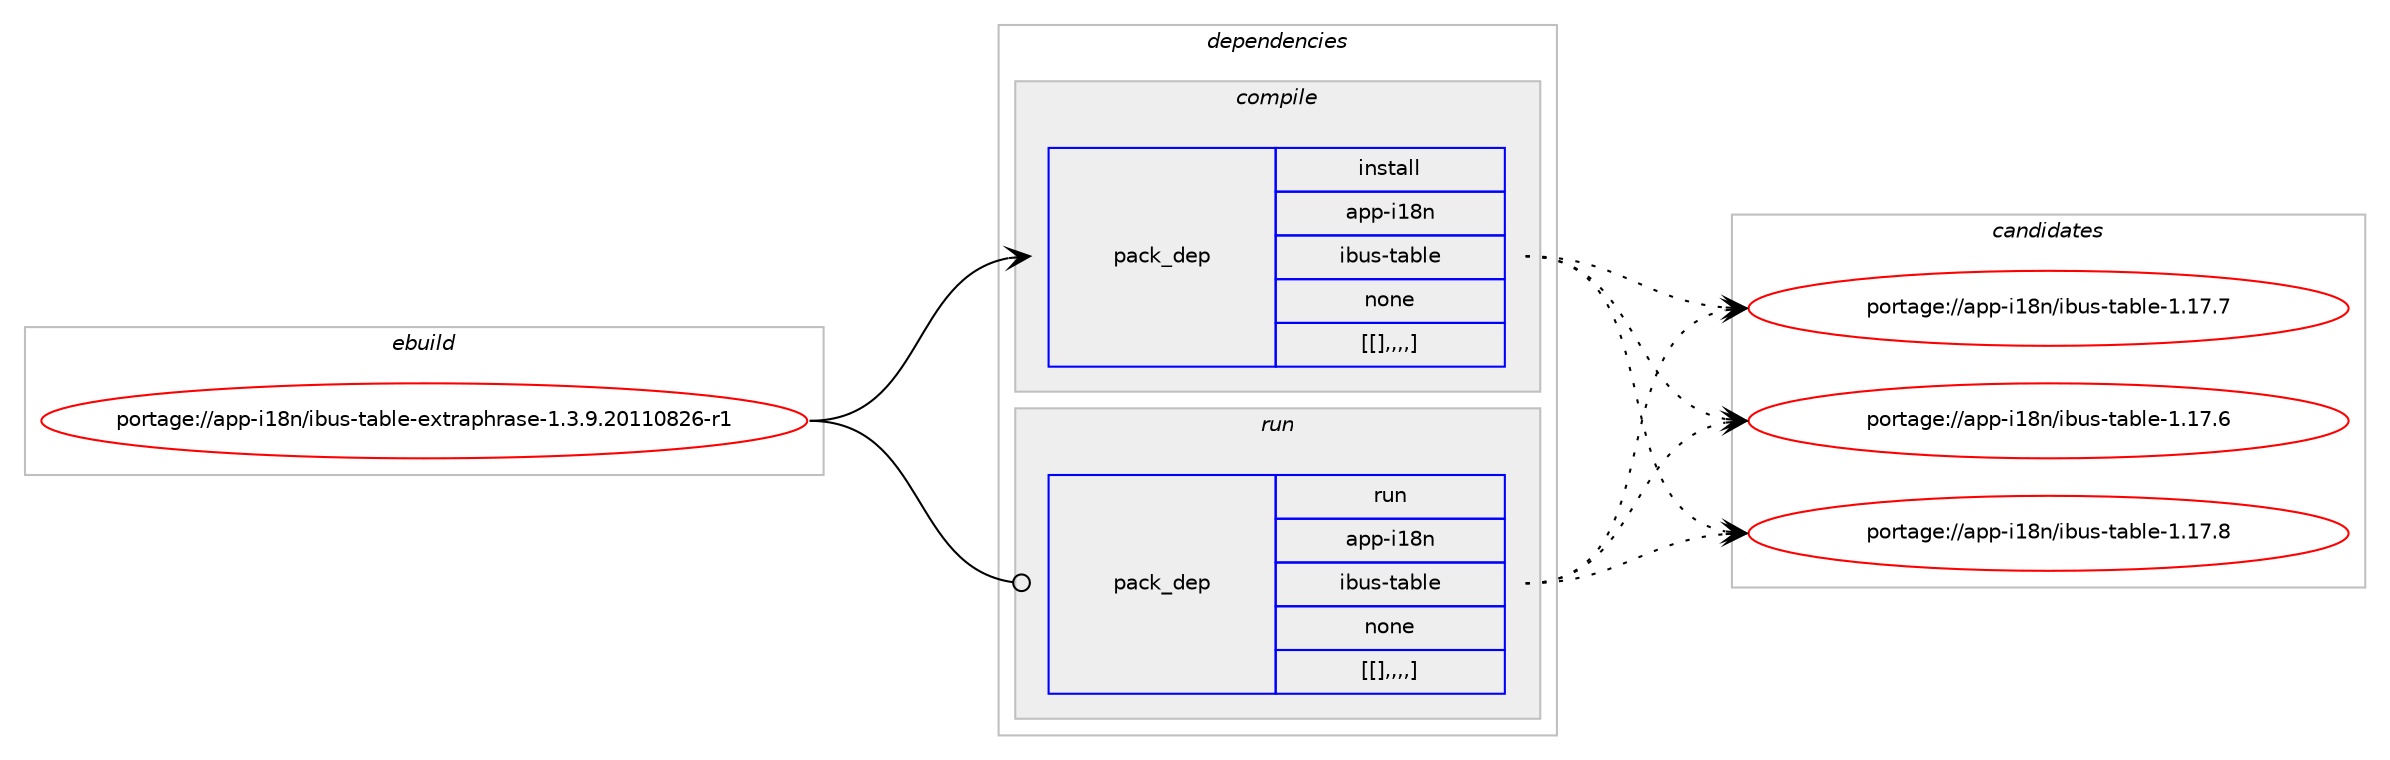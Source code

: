 digraph prolog {

# *************
# Graph options
# *************

newrank=true;
concentrate=true;
compound=true;
graph [rankdir=LR,fontname=Helvetica,fontsize=10,ranksep=1.5];#, ranksep=2.5, nodesep=0.2];
edge  [arrowhead=vee];
node  [fontname=Helvetica,fontsize=10];

# **********
# The ebuild
# **********

subgraph cluster_leftcol {
color=gray;
label=<<i>ebuild</i>>;
id [label="portage://app-i18n/ibus-table-extraphrase-1.3.9.20110826-r1", color=red, width=4, href="../app-i18n/ibus-table-extraphrase-1.3.9.20110826-r1.svg"];
}

# ****************
# The dependencies
# ****************

subgraph cluster_midcol {
color=gray;
label=<<i>dependencies</i>>;
subgraph cluster_compile {
fillcolor="#eeeeee";
style=filled;
label=<<i>compile</i>>;
subgraph pack26698 {
dependency38583 [label=<<TABLE BORDER="0" CELLBORDER="1" CELLSPACING="0" CELLPADDING="4" WIDTH="220"><TR><TD ROWSPAN="6" CELLPADDING="30">pack_dep</TD></TR><TR><TD WIDTH="110">install</TD></TR><TR><TD>app-i18n</TD></TR><TR><TD>ibus-table</TD></TR><TR><TD>none</TD></TR><TR><TD>[[],,,,]</TD></TR></TABLE>>, shape=none, color=blue];
}
id:e -> dependency38583:w [weight=20,style="solid",arrowhead="vee"];
}
subgraph cluster_compileandrun {
fillcolor="#eeeeee";
style=filled;
label=<<i>compile and run</i>>;
}
subgraph cluster_run {
fillcolor="#eeeeee";
style=filled;
label=<<i>run</i>>;
subgraph pack26699 {
dependency38584 [label=<<TABLE BORDER="0" CELLBORDER="1" CELLSPACING="0" CELLPADDING="4" WIDTH="220"><TR><TD ROWSPAN="6" CELLPADDING="30">pack_dep</TD></TR><TR><TD WIDTH="110">run</TD></TR><TR><TD>app-i18n</TD></TR><TR><TD>ibus-table</TD></TR><TR><TD>none</TD></TR><TR><TD>[[],,,,]</TD></TR></TABLE>>, shape=none, color=blue];
}
id:e -> dependency38584:w [weight=20,style="solid",arrowhead="odot"];
}
}

# **************
# The candidates
# **************

subgraph cluster_choices {
rank=same;
color=gray;
label=<<i>candidates</i>>;

subgraph choice26698 {
color=black;
nodesep=1;
choice97112112451054956110471059811711545116979810810145494649554656 [label="portage://app-i18n/ibus-table-1.17.8", color=red, width=4,href="../app-i18n/ibus-table-1.17.8.svg"];
choice97112112451054956110471059811711545116979810810145494649554655 [label="portage://app-i18n/ibus-table-1.17.7", color=red, width=4,href="../app-i18n/ibus-table-1.17.7.svg"];
choice97112112451054956110471059811711545116979810810145494649554654 [label="portage://app-i18n/ibus-table-1.17.6", color=red, width=4,href="../app-i18n/ibus-table-1.17.6.svg"];
dependency38583:e -> choice97112112451054956110471059811711545116979810810145494649554656:w [style=dotted,weight="100"];
dependency38583:e -> choice97112112451054956110471059811711545116979810810145494649554655:w [style=dotted,weight="100"];
dependency38583:e -> choice97112112451054956110471059811711545116979810810145494649554654:w [style=dotted,weight="100"];
}
subgraph choice26699 {
color=black;
nodesep=1;
choice97112112451054956110471059811711545116979810810145494649554656 [label="portage://app-i18n/ibus-table-1.17.8", color=red, width=4,href="../app-i18n/ibus-table-1.17.8.svg"];
choice97112112451054956110471059811711545116979810810145494649554655 [label="portage://app-i18n/ibus-table-1.17.7", color=red, width=4,href="../app-i18n/ibus-table-1.17.7.svg"];
choice97112112451054956110471059811711545116979810810145494649554654 [label="portage://app-i18n/ibus-table-1.17.6", color=red, width=4,href="../app-i18n/ibus-table-1.17.6.svg"];
dependency38584:e -> choice97112112451054956110471059811711545116979810810145494649554656:w [style=dotted,weight="100"];
dependency38584:e -> choice97112112451054956110471059811711545116979810810145494649554655:w [style=dotted,weight="100"];
dependency38584:e -> choice97112112451054956110471059811711545116979810810145494649554654:w [style=dotted,weight="100"];
}
}

}
